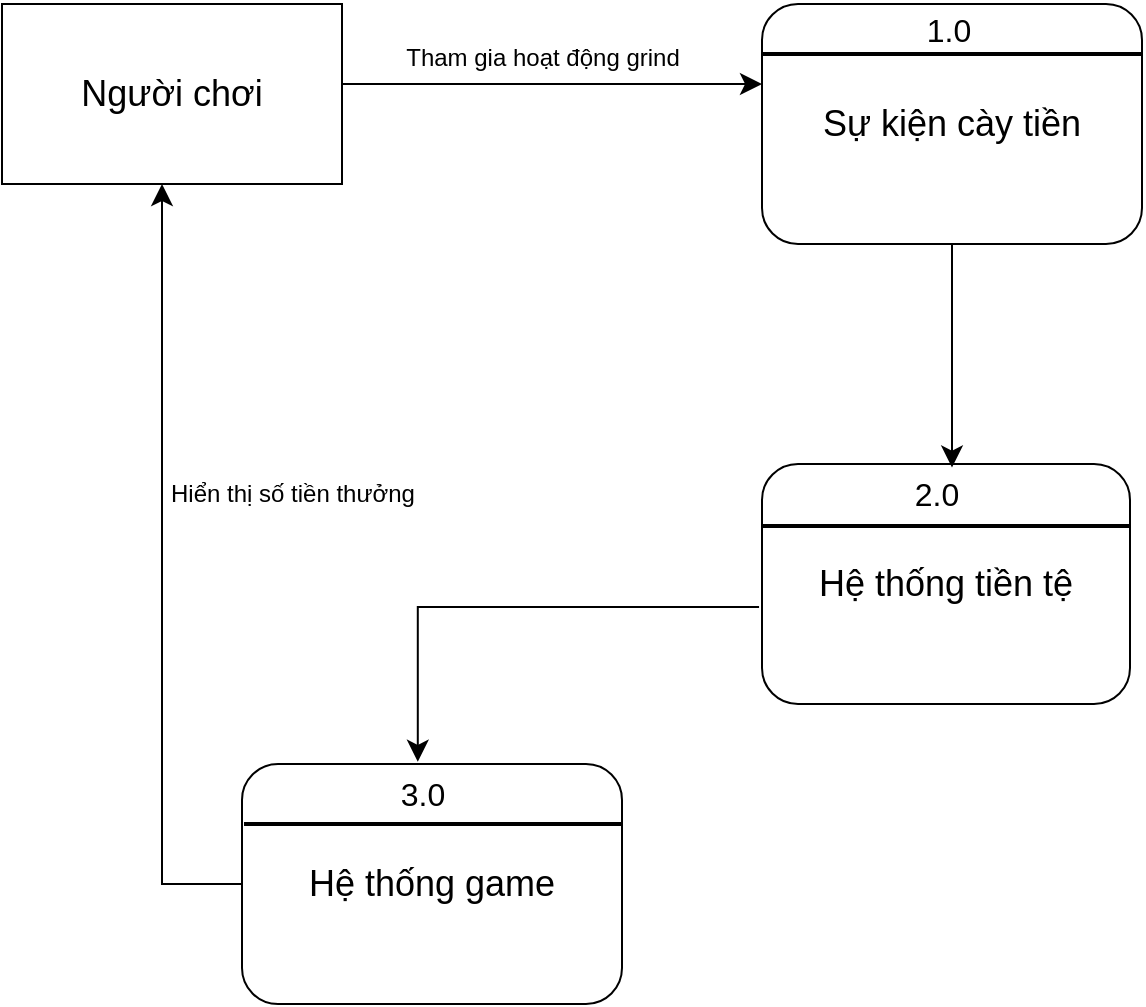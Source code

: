 <mxfile version="22.1.14" type="github">
  <diagram name="Page-1" id="UDWoGtL_7uZv4u4wRElb">
    <mxGraphModel dx="1431" dy="621" grid="1" gridSize="10" guides="1" tooltips="1" connect="1" arrows="1" fold="1" page="1" pageScale="1" pageWidth="850" pageHeight="1100" math="0" shadow="0">
      <root>
        <mxCell id="0" />
        <mxCell id="1" parent="0" />
        <mxCell id="f_X2KHW1sc05QWSsv8tr-1" value="&lt;font style=&quot;font-size: 18px;&quot;&gt;Người chơi&lt;/font&gt;" style="rounded=0;whiteSpace=wrap;html=1;" vertex="1" parent="1">
          <mxGeometry x="80" y="40" width="170" height="90" as="geometry" />
        </mxCell>
        <mxCell id="f_X2KHW1sc05QWSsv8tr-2" value="&lt;font style=&quot;font-size: 18px;&quot;&gt;Sự kiện cày tiền&lt;/font&gt;" style="rounded=1;whiteSpace=wrap;html=1;" vertex="1" parent="1">
          <mxGeometry x="460" y="40" width="190" height="120" as="geometry" />
        </mxCell>
        <mxCell id="f_X2KHW1sc05QWSsv8tr-3" value="" style="edgeStyle=segmentEdgeStyle;endArrow=classic;html=1;curved=0;rounded=0;endSize=8;startSize=8;" edge="1" parent="1" target="f_X2KHW1sc05QWSsv8tr-2">
          <mxGeometry width="50" height="50" relative="1" as="geometry">
            <mxPoint x="250" y="80" as="sourcePoint" />
            <mxPoint x="300" y="30" as="targetPoint" />
          </mxGeometry>
        </mxCell>
        <mxCell id="f_X2KHW1sc05QWSsv8tr-4" value="" style="line;strokeWidth=2;html=1;" vertex="1" parent="1">
          <mxGeometry x="460" y="60" width="190" height="10" as="geometry" />
        </mxCell>
        <mxCell id="f_X2KHW1sc05QWSsv8tr-5" value="&lt;font style=&quot;font-size: 16px;&quot;&gt;1.0&lt;/font&gt;" style="text;html=1;align=center;verticalAlign=middle;resizable=0;points=[];autosize=1;strokeColor=none;fillColor=none;" vertex="1" parent="1">
          <mxGeometry x="528" y="38" width="50" height="30" as="geometry" />
        </mxCell>
        <mxCell id="f_X2KHW1sc05QWSsv8tr-6" value="Tham gia hoạt động grind" style="text;html=1;align=center;verticalAlign=middle;resizable=0;points=[];autosize=1;strokeColor=none;fillColor=none;" vertex="1" parent="1">
          <mxGeometry x="270" y="52" width="160" height="30" as="geometry" />
        </mxCell>
        <mxCell id="f_X2KHW1sc05QWSsv8tr-7" value="&lt;font style=&quot;font-size: 18px;&quot;&gt;Hệ thống tiền tệ&lt;/font&gt;" style="rounded=1;whiteSpace=wrap;html=1;" vertex="1" parent="1">
          <mxGeometry x="460" y="270" width="184" height="120" as="geometry" />
        </mxCell>
        <mxCell id="f_X2KHW1sc05QWSsv8tr-14" value="" style="line;strokeWidth=2;html=1;" vertex="1" parent="1">
          <mxGeometry x="460" y="296" width="184" height="10" as="geometry" />
        </mxCell>
        <mxCell id="f_X2KHW1sc05QWSsv8tr-15" value="&lt;font style=&quot;font-size: 16px;&quot;&gt;2.0&lt;/font&gt;" style="text;html=1;align=center;verticalAlign=middle;resizable=0;points=[];autosize=1;strokeColor=none;fillColor=none;" vertex="1" parent="1">
          <mxGeometry x="522" y="270" width="50" height="30" as="geometry" />
        </mxCell>
        <mxCell id="f_X2KHW1sc05QWSsv8tr-16" value="" style="edgeStyle=segmentEdgeStyle;endArrow=classic;html=1;curved=0;rounded=0;endSize=8;startSize=8;exitX=0.5;exitY=1;exitDx=0;exitDy=0;entryX=0.66;entryY=0.06;entryDx=0;entryDy=0;entryPerimeter=0;" edge="1" parent="1" source="f_X2KHW1sc05QWSsv8tr-2" target="f_X2KHW1sc05QWSsv8tr-15">
          <mxGeometry width="50" height="50" relative="1" as="geometry">
            <mxPoint x="560" y="210" as="sourcePoint" />
            <mxPoint x="610" y="160" as="targetPoint" />
          </mxGeometry>
        </mxCell>
        <mxCell id="f_X2KHW1sc05QWSsv8tr-19" value="&lt;font style=&quot;font-size: 18px;&quot;&gt;Hệ thống game&lt;/font&gt;" style="rounded=1;whiteSpace=wrap;html=1;" vertex="1" parent="1">
          <mxGeometry x="200" y="420" width="190" height="120" as="geometry" />
        </mxCell>
        <mxCell id="f_X2KHW1sc05QWSsv8tr-21" value="" style="line;strokeWidth=2;html=1;" vertex="1" parent="1">
          <mxGeometry x="201" y="445" width="189" height="10" as="geometry" />
        </mxCell>
        <mxCell id="f_X2KHW1sc05QWSsv8tr-23" value="&lt;font style=&quot;font-size: 16px;&quot;&gt;3.0&lt;/font&gt;" style="text;html=1;align=center;verticalAlign=middle;resizable=0;points=[];autosize=1;strokeColor=none;fillColor=none;" vertex="1" parent="1">
          <mxGeometry x="265" y="420" width="50" height="30" as="geometry" />
        </mxCell>
        <mxCell id="f_X2KHW1sc05QWSsv8tr-24" value="" style="edgeStyle=segmentEdgeStyle;endArrow=classic;html=1;curved=0;rounded=0;endSize=8;startSize=8;exitX=-0.008;exitY=0.571;exitDx=0;exitDy=0;exitPerimeter=0;entryX=0.458;entryY=-0.137;entryDx=0;entryDy=0;entryPerimeter=0;" edge="1" parent="1">
          <mxGeometry width="50" height="50" relative="1" as="geometry">
            <mxPoint x="458.528" y="341.52" as="sourcePoint" />
            <mxPoint x="287.9" y="418.89" as="targetPoint" />
          </mxGeometry>
        </mxCell>
        <mxCell id="f_X2KHW1sc05QWSsv8tr-25" value="" style="edgeStyle=segmentEdgeStyle;endArrow=classic;html=1;curved=0;rounded=0;endSize=8;startSize=8;exitX=0;exitY=0.5;exitDx=0;exitDy=0;" edge="1" parent="1" source="f_X2KHW1sc05QWSsv8tr-19">
          <mxGeometry width="50" height="50" relative="1" as="geometry">
            <mxPoint x="110" y="180" as="sourcePoint" />
            <mxPoint x="160" y="130" as="targetPoint" />
          </mxGeometry>
        </mxCell>
        <mxCell id="f_X2KHW1sc05QWSsv8tr-26" value="Hiển thị số tiền thưởng" style="text;html=1;align=center;verticalAlign=middle;resizable=0;points=[];autosize=1;strokeColor=none;fillColor=none;" vertex="1" parent="1">
          <mxGeometry x="150" y="270" width="150" height="30" as="geometry" />
        </mxCell>
      </root>
    </mxGraphModel>
  </diagram>
</mxfile>

